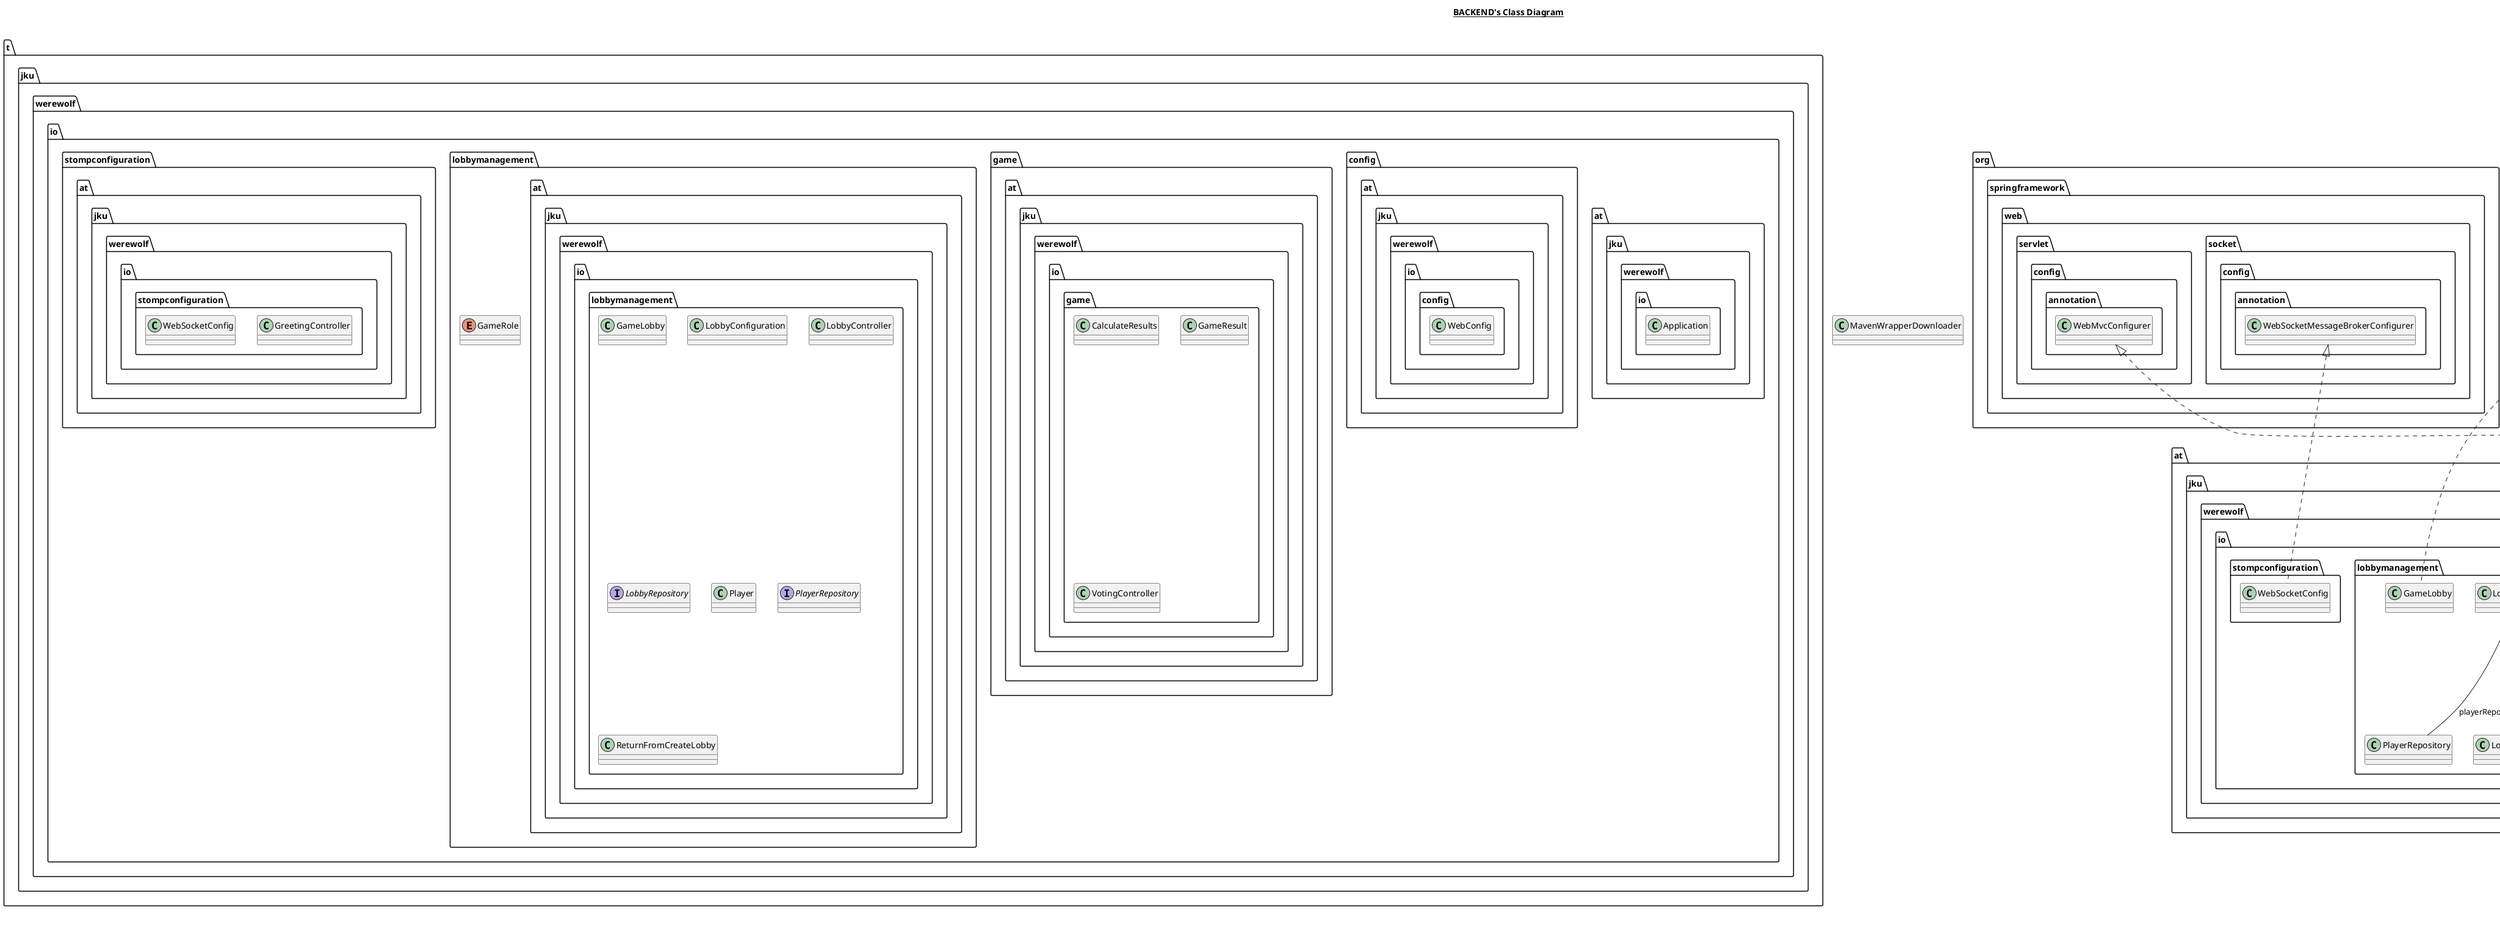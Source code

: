 @startuml

title __BACKEND's Class Diagram__\n


    class MavenWrapperDownloader {
    }

  


    namespace t.jku.werewolf.io {
      class at.jku.werewolf.io.Application {
      }
    }

  


    namespace t.jku.werewolf.io {
      namespace config {
        class at.jku.werewolf.io.config.WebConfig {
        }
      }
    }

  


    namespace t.jku.werewolf.io {
      namespace game {
        class at.jku.werewolf.io.game.CalculateResults {
        }
      }
    }

  


    namespace t.jku.werewolf.io {
      namespace game {
        class at.jku.werewolf.io.game.GameResult {
        }
      }
    }

  


    namespace t.jku.werewolf.io {
      namespace game {
        class at.jku.werewolf.io.game.VotingController {
        }
      }
    }

  


    namespace t.jku.werewolf.io {
      namespace lobbymanagement {
        class at.jku.werewolf.io.lobbymanagement.GameLobby {
        }
      }
    }

  


    namespace t.jku.werewolf.io {
      namespace lobbymanagement {
        enum GameRole {
        }
      }
    }

  


    namespace t.jku.werewolf.io {
      namespace lobbymanagement {
        class at.jku.werewolf.io.lobbymanagement.LobbyConfiguration {
        }
      }
    }

  


    namespace t.jku.werewolf.io {
      namespace lobbymanagement {
        class at.jku.werewolf.io.lobbymanagement.LobbyController {
        }
      }
    }

  


    namespace t.jku.werewolf.io {
      namespace lobbymanagement {
        interface at.jku.werewolf.io.lobbymanagement.LobbyRepository {
        }
      }
    }

  


    namespace t.jku.werewolf.io {
      namespace lobbymanagement {
        class at.jku.werewolf.io.lobbymanagement.Player {
        }
      }
    }

  


    namespace t.jku.werewolf.io {
      namespace lobbymanagement {
        interface at.jku.werewolf.io.lobbymanagement.PlayerRepository {
        }
      }
    }

  


    namespace t.jku.werewolf.io {
      namespace lobbymanagement {
        class at.jku.werewolf.io.lobbymanagement.ReturnFromCreateLobby {
        }
      }
    }

  


    namespace t.jku.werewolf.io {
      namespace stompconfiguration {
        class at.jku.werewolf.io.stompconfiguration.GreetingController {
        }
      }
    }

  


    namespace t.jku.werewolf.io {
      namespace stompconfiguration {
        class at.jku.werewolf.io.stompconfiguration.WebSocketConfig {
        }
      }
    }
  
  

  at.jku.werewolf.io.config.WebConfig .up.|> org.springframework.web.servlet.config.annotation.WebMvcConfigurer
  at.jku.werewolf.io.game.GameResult o-- at.jku.werewolf.io.lobbymanagement.GameRole : hasWon
  at.jku.werewolf.io.game.VotingController o-- at.jku.werewolf.io.lobbymanagement.LobbyRepository : repo
  at.jku.werewolf.io.lobbymanagement.GameLobby .up.|> java.io.Serializable
  at.jku.werewolf.io.lobbymanagement.LobbyController o-- at.jku.werewolf.io.lobbymanagement.PlayerRepository : playerRepo
  at.jku.werewolf.io.lobbymanagement.LobbyController o-- at.jku.werewolf.io.lobbymanagement.LobbyRepository : repo
  at.jku.werewolf.io.lobbymanagement.Player .up.|> java.io.Serializable
  at.jku.werewolf.io.lobbymanagement.Player o-- at.jku.werewolf.io.lobbymanagement.GameRole : role
  at.jku.werewolf.io.stompconfiguration.WebSocketConfig .up.|> org.springframework.web.socket.config.annotation.WebSocketMessageBrokerConfigurer


right footer


PlantUML diagram generated by SketchIt! (https://bitbucket.org/pmesmeur/sketch.it)
For more information about this tool, please contact philippe.mesmeur@gmail.com
endfooter

@enduml

